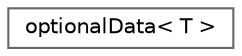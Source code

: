digraph "Graphical Class Hierarchy"
{
 // LATEX_PDF_SIZE
  bgcolor="transparent";
  edge [fontname=Helvetica,fontsize=10,labelfontname=Helvetica,labelfontsize=10];
  node [fontname=Helvetica,fontsize=10,shape=box,height=0.2,width=0.4];
  rankdir="LR";
  Node0 [id="Node000000",label="optionalData\< T \>",height=0.2,width=0.4,color="grey40", fillcolor="white", style="filled",URL="$classFoam_1_1optionalData.html",tooltip="A simplified version of std::optional (c++17), with much simpler construction semantics."];
}

